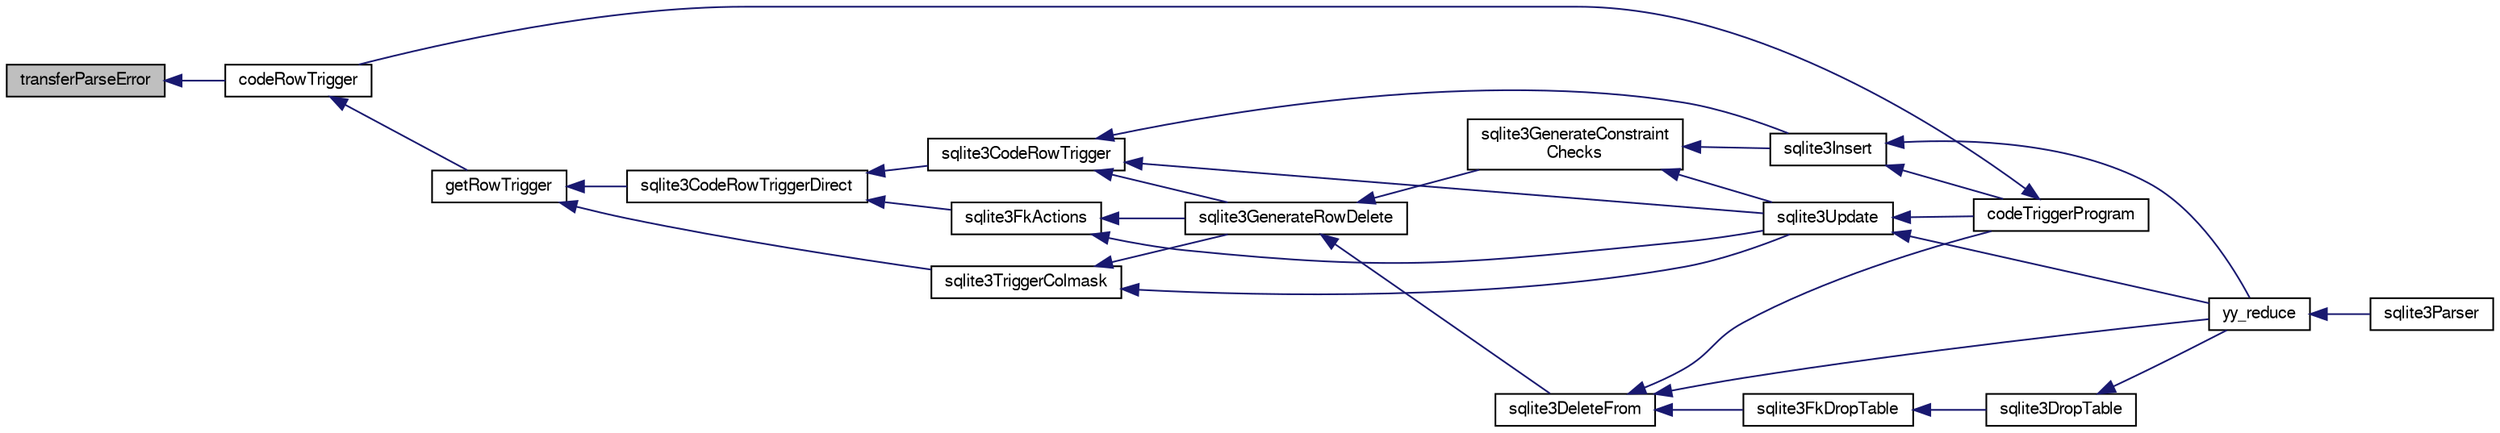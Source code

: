 digraph "transferParseError"
{
  edge [fontname="FreeSans",fontsize="10",labelfontname="FreeSans",labelfontsize="10"];
  node [fontname="FreeSans",fontsize="10",shape=record];
  rankdir="LR";
  Node841856 [label="transferParseError",height=0.2,width=0.4,color="black", fillcolor="grey75", style="filled", fontcolor="black"];
  Node841856 -> Node841857 [dir="back",color="midnightblue",fontsize="10",style="solid",fontname="FreeSans"];
  Node841857 [label="codeRowTrigger",height=0.2,width=0.4,color="black", fillcolor="white", style="filled",URL="$sqlite3_8c.html#a463cea5aaaf388b560b206570a0022fc"];
  Node841857 -> Node841858 [dir="back",color="midnightblue",fontsize="10",style="solid",fontname="FreeSans"];
  Node841858 [label="getRowTrigger",height=0.2,width=0.4,color="black", fillcolor="white", style="filled",URL="$sqlite3_8c.html#a69626ef20b540d1a2b19cf56f3f45689"];
  Node841858 -> Node841859 [dir="back",color="midnightblue",fontsize="10",style="solid",fontname="FreeSans"];
  Node841859 [label="sqlite3CodeRowTriggerDirect",height=0.2,width=0.4,color="black", fillcolor="white", style="filled",URL="$sqlite3_8c.html#ad92829f9001bcf89a0299dad5a48acd4"];
  Node841859 -> Node841860 [dir="back",color="midnightblue",fontsize="10",style="solid",fontname="FreeSans"];
  Node841860 [label="sqlite3FkActions",height=0.2,width=0.4,color="black", fillcolor="white", style="filled",URL="$sqlite3_8c.html#a39159bd1623724946c22355ba7f3ef90"];
  Node841860 -> Node841861 [dir="back",color="midnightblue",fontsize="10",style="solid",fontname="FreeSans"];
  Node841861 [label="sqlite3GenerateRowDelete",height=0.2,width=0.4,color="black", fillcolor="white", style="filled",URL="$sqlite3_8c.html#a2c76cbf3027fc18fdbb8cb4cd96b77d9"];
  Node841861 -> Node841862 [dir="back",color="midnightblue",fontsize="10",style="solid",fontname="FreeSans"];
  Node841862 [label="sqlite3DeleteFrom",height=0.2,width=0.4,color="black", fillcolor="white", style="filled",URL="$sqlite3_8c.html#ab9b4b45349188b49eabb23f94608a091"];
  Node841862 -> Node841863 [dir="back",color="midnightblue",fontsize="10",style="solid",fontname="FreeSans"];
  Node841863 [label="sqlite3FkDropTable",height=0.2,width=0.4,color="black", fillcolor="white", style="filled",URL="$sqlite3_8c.html#a1218c6fc74e89152ceaa4760e82f5ef9"];
  Node841863 -> Node841864 [dir="back",color="midnightblue",fontsize="10",style="solid",fontname="FreeSans"];
  Node841864 [label="sqlite3DropTable",height=0.2,width=0.4,color="black", fillcolor="white", style="filled",URL="$sqlite3_8c.html#a5534f77364b5568783c0e50db3c9defb"];
  Node841864 -> Node841865 [dir="back",color="midnightblue",fontsize="10",style="solid",fontname="FreeSans"];
  Node841865 [label="yy_reduce",height=0.2,width=0.4,color="black", fillcolor="white", style="filled",URL="$sqlite3_8c.html#a7c419a9b25711c666a9a2449ef377f14"];
  Node841865 -> Node841866 [dir="back",color="midnightblue",fontsize="10",style="solid",fontname="FreeSans"];
  Node841866 [label="sqlite3Parser",height=0.2,width=0.4,color="black", fillcolor="white", style="filled",URL="$sqlite3_8c.html#a0327d71a5fabe0b6a343d78a2602e72a"];
  Node841862 -> Node841867 [dir="back",color="midnightblue",fontsize="10",style="solid",fontname="FreeSans"];
  Node841867 [label="codeTriggerProgram",height=0.2,width=0.4,color="black", fillcolor="white", style="filled",URL="$sqlite3_8c.html#a120801f59d9281d201d2ff4b2606836e"];
  Node841867 -> Node841857 [dir="back",color="midnightblue",fontsize="10",style="solid",fontname="FreeSans"];
  Node841862 -> Node841865 [dir="back",color="midnightblue",fontsize="10",style="solid",fontname="FreeSans"];
  Node841861 -> Node841868 [dir="back",color="midnightblue",fontsize="10",style="solid",fontname="FreeSans"];
  Node841868 [label="sqlite3GenerateConstraint\lChecks",height=0.2,width=0.4,color="black", fillcolor="white", style="filled",URL="$sqlite3_8c.html#aef639c1e6a0c0a67ca6e7690ad931bd2"];
  Node841868 -> Node841869 [dir="back",color="midnightblue",fontsize="10",style="solid",fontname="FreeSans"];
  Node841869 [label="sqlite3Insert",height=0.2,width=0.4,color="black", fillcolor="white", style="filled",URL="$sqlite3_8c.html#a5b17c9c2000bae6bdff8e6be48d7dc2b"];
  Node841869 -> Node841867 [dir="back",color="midnightblue",fontsize="10",style="solid",fontname="FreeSans"];
  Node841869 -> Node841865 [dir="back",color="midnightblue",fontsize="10",style="solid",fontname="FreeSans"];
  Node841868 -> Node841870 [dir="back",color="midnightblue",fontsize="10",style="solid",fontname="FreeSans"];
  Node841870 [label="sqlite3Update",height=0.2,width=0.4,color="black", fillcolor="white", style="filled",URL="$sqlite3_8c.html#ac5aa67c46e8cc8174566fabe6809fafa"];
  Node841870 -> Node841867 [dir="back",color="midnightblue",fontsize="10",style="solid",fontname="FreeSans"];
  Node841870 -> Node841865 [dir="back",color="midnightblue",fontsize="10",style="solid",fontname="FreeSans"];
  Node841860 -> Node841870 [dir="back",color="midnightblue",fontsize="10",style="solid",fontname="FreeSans"];
  Node841859 -> Node841871 [dir="back",color="midnightblue",fontsize="10",style="solid",fontname="FreeSans"];
  Node841871 [label="sqlite3CodeRowTrigger",height=0.2,width=0.4,color="black", fillcolor="white", style="filled",URL="$sqlite3_8c.html#a37f21393c74de4d01b16761ee9abacd9"];
  Node841871 -> Node841861 [dir="back",color="midnightblue",fontsize="10",style="solid",fontname="FreeSans"];
  Node841871 -> Node841869 [dir="back",color="midnightblue",fontsize="10",style="solid",fontname="FreeSans"];
  Node841871 -> Node841870 [dir="back",color="midnightblue",fontsize="10",style="solid",fontname="FreeSans"];
  Node841858 -> Node841872 [dir="back",color="midnightblue",fontsize="10",style="solid",fontname="FreeSans"];
  Node841872 [label="sqlite3TriggerColmask",height=0.2,width=0.4,color="black", fillcolor="white", style="filled",URL="$sqlite3_8c.html#acace8e99e37ae5e84ea03c65e820c540"];
  Node841872 -> Node841861 [dir="back",color="midnightblue",fontsize="10",style="solid",fontname="FreeSans"];
  Node841872 -> Node841870 [dir="back",color="midnightblue",fontsize="10",style="solid",fontname="FreeSans"];
}
